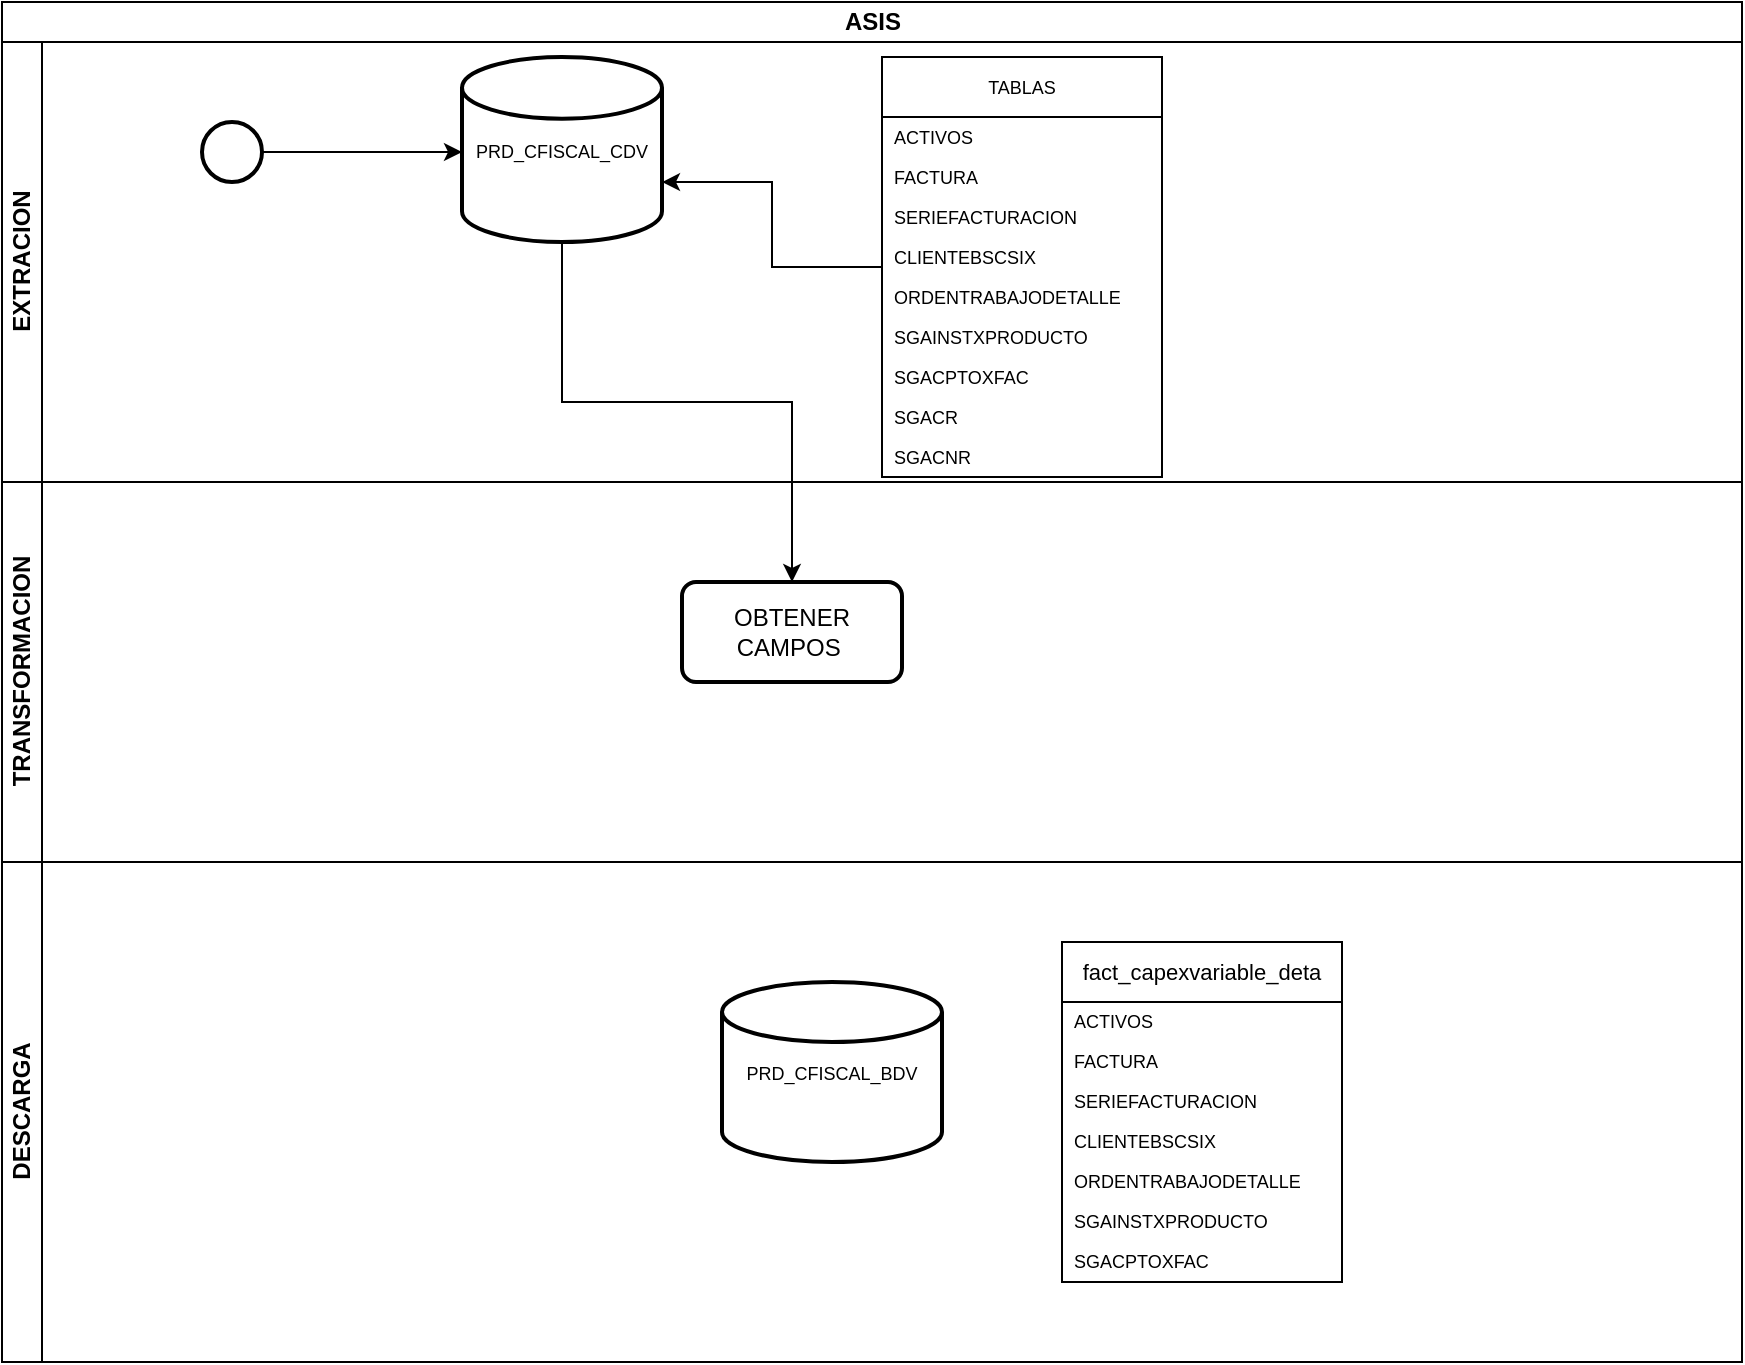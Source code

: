<mxfile version="23.1.1" type="github">
  <diagram name="Página-1" id="mMtfup4WZqE7pRhy31zm">
    <mxGraphModel dx="1877" dy="1699" grid="1" gridSize="10" guides="1" tooltips="1" connect="1" arrows="1" fold="1" page="1" pageScale="1" pageWidth="827" pageHeight="1169" math="0" shadow="0">
      <root>
        <mxCell id="0" />
        <mxCell id="1" parent="0" />
        <mxCell id="1--nxBi8rw1qsYLe53P2-4" value="ASIS" style="swimlane;childLayout=stackLayout;resizeParent=1;resizeParentMax=0;horizontal=1;startSize=20;horizontalStack=0;html=1;" vertex="1" parent="1">
          <mxGeometry x="-130" y="-90" width="870" height="680" as="geometry" />
        </mxCell>
        <mxCell id="1--nxBi8rw1qsYLe53P2-5" value="EXTRACION" style="swimlane;startSize=20;horizontal=0;html=1;fontSize=12;" vertex="1" parent="1--nxBi8rw1qsYLe53P2-4">
          <mxGeometry y="20" width="870" height="220" as="geometry" />
        </mxCell>
        <mxCell id="1--nxBi8rw1qsYLe53P2-22" style="edgeStyle=orthogonalEdgeStyle;rounded=0;orthogonalLoop=1;jettySize=auto;html=1;" edge="1" parent="1--nxBi8rw1qsYLe53P2-5" source="1--nxBi8rw1qsYLe53P2-10">
          <mxGeometry relative="1" as="geometry">
            <mxPoint x="230" y="55" as="targetPoint" />
          </mxGeometry>
        </mxCell>
        <mxCell id="1--nxBi8rw1qsYLe53P2-10" value="" style="strokeWidth=2;html=1;shape=mxgraph.flowchart.start_2;whiteSpace=wrap;" vertex="1" parent="1--nxBi8rw1qsYLe53P2-5">
          <mxGeometry x="100" y="40" width="30" height="30" as="geometry" />
        </mxCell>
        <mxCell id="1--nxBi8rw1qsYLe53P2-28" value="&lt;font style=&quot;font-size: 9px;&quot;&gt;PRD_CFISCAL_CDV&lt;/font&gt;" style="strokeWidth=2;html=1;shape=mxgraph.flowchart.database;whiteSpace=wrap;" vertex="1" parent="1--nxBi8rw1qsYLe53P2-5">
          <mxGeometry x="230" y="7.5" width="100" height="92.5" as="geometry" />
        </mxCell>
        <mxCell id="1--nxBi8rw1qsYLe53P2-35" value="TABLAS" style="swimlane;fontStyle=0;childLayout=stackLayout;horizontal=1;startSize=30;horizontalStack=0;resizeParent=1;resizeParentMax=0;resizeLast=0;collapsible=1;marginBottom=0;whiteSpace=wrap;html=1;fontSize=9;" vertex="1" parent="1--nxBi8rw1qsYLe53P2-5">
          <mxGeometry x="440" y="7.5" width="140" height="210" as="geometry">
            <mxRectangle x="390" y="30" width="90" height="30" as="alternateBounds" />
          </mxGeometry>
        </mxCell>
        <mxCell id="1--nxBi8rw1qsYLe53P2-36" value="ACTIVOS" style="text;strokeColor=none;fillColor=none;align=left;verticalAlign=middle;spacingLeft=4;spacingRight=4;overflow=hidden;points=[[0,0.5],[1,0.5]];portConstraint=eastwest;rotatable=0;whiteSpace=wrap;html=1;fontSize=9;" vertex="1" parent="1--nxBi8rw1qsYLe53P2-35">
          <mxGeometry y="30" width="140" height="20" as="geometry" />
        </mxCell>
        <mxCell id="1--nxBi8rw1qsYLe53P2-37" value="FACTURA" style="text;strokeColor=none;fillColor=none;align=left;verticalAlign=middle;spacingLeft=4;spacingRight=4;overflow=hidden;points=[[0,0.5],[1,0.5]];portConstraint=eastwest;rotatable=0;whiteSpace=wrap;html=1;fontSize=9;" vertex="1" parent="1--nxBi8rw1qsYLe53P2-35">
          <mxGeometry y="50" width="140" height="20" as="geometry" />
        </mxCell>
        <mxCell id="1--nxBi8rw1qsYLe53P2-38" value="SERIEFACTURACION" style="text;strokeColor=none;fillColor=none;align=left;verticalAlign=middle;spacingLeft=4;spacingRight=4;overflow=hidden;points=[[0,0.5],[1,0.5]];portConstraint=eastwest;rotatable=0;whiteSpace=wrap;html=1;fontSize=9;" vertex="1" parent="1--nxBi8rw1qsYLe53P2-35">
          <mxGeometry y="70" width="140" height="20" as="geometry" />
        </mxCell>
        <mxCell id="1--nxBi8rw1qsYLe53P2-39" value="CLIENTEBSCSIX" style="text;strokeColor=none;fillColor=none;align=left;verticalAlign=middle;spacingLeft=4;spacingRight=4;overflow=hidden;points=[[0,0.5],[1,0.5]];portConstraint=eastwest;rotatable=0;whiteSpace=wrap;html=1;fontSize=9;" vertex="1" parent="1--nxBi8rw1qsYLe53P2-35">
          <mxGeometry y="90" width="140" height="20" as="geometry" />
        </mxCell>
        <mxCell id="1--nxBi8rw1qsYLe53P2-40" value="ORDENTRABAJODETALLE" style="text;strokeColor=none;fillColor=none;align=left;verticalAlign=middle;spacingLeft=4;spacingRight=4;overflow=hidden;points=[[0,0.5],[1,0.5]];portConstraint=eastwest;rotatable=0;whiteSpace=wrap;html=1;fontSize=9;" vertex="1" parent="1--nxBi8rw1qsYLe53P2-35">
          <mxGeometry y="110" width="140" height="20" as="geometry" />
        </mxCell>
        <mxCell id="1--nxBi8rw1qsYLe53P2-50" value="SGAINSTXPRODUCTO" style="text;strokeColor=none;fillColor=none;align=left;verticalAlign=middle;spacingLeft=4;spacingRight=4;overflow=hidden;points=[[0,0.5],[1,0.5]];portConstraint=eastwest;rotatable=0;whiteSpace=wrap;html=1;fontSize=9;" vertex="1" parent="1--nxBi8rw1qsYLe53P2-35">
          <mxGeometry y="130" width="140" height="20" as="geometry" />
        </mxCell>
        <mxCell id="1--nxBi8rw1qsYLe53P2-51" value="SGACPTOXFAC" style="text;strokeColor=none;fillColor=none;align=left;verticalAlign=middle;spacingLeft=4;spacingRight=4;overflow=hidden;points=[[0,0.5],[1,0.5]];portConstraint=eastwest;rotatable=0;whiteSpace=wrap;html=1;fontSize=9;" vertex="1" parent="1--nxBi8rw1qsYLe53P2-35">
          <mxGeometry y="150" width="140" height="20" as="geometry" />
        </mxCell>
        <mxCell id="1--nxBi8rw1qsYLe53P2-52" value="SGACR" style="text;strokeColor=none;fillColor=none;align=left;verticalAlign=middle;spacingLeft=4;spacingRight=4;overflow=hidden;points=[[0,0.5],[1,0.5]];portConstraint=eastwest;rotatable=0;whiteSpace=wrap;html=1;fontSize=9;" vertex="1" parent="1--nxBi8rw1qsYLe53P2-35">
          <mxGeometry y="170" width="140" height="20" as="geometry" />
        </mxCell>
        <mxCell id="1--nxBi8rw1qsYLe53P2-53" value="SGACNR" style="text;strokeColor=none;fillColor=none;align=left;verticalAlign=middle;spacingLeft=4;spacingRight=4;overflow=hidden;points=[[0,0.5],[1,0.5]];portConstraint=eastwest;rotatable=0;whiteSpace=wrap;html=1;fontSize=9;" vertex="1" parent="1--nxBi8rw1qsYLe53P2-35">
          <mxGeometry y="190" width="140" height="20" as="geometry" />
        </mxCell>
        <mxCell id="1--nxBi8rw1qsYLe53P2-41" style="edgeStyle=orthogonalEdgeStyle;rounded=0;orthogonalLoop=1;jettySize=auto;html=1;entryX=1;entryY=0.676;entryDx=0;entryDy=0;entryPerimeter=0;" edge="1" parent="1--nxBi8rw1qsYLe53P2-5" source="1--nxBi8rw1qsYLe53P2-35" target="1--nxBi8rw1qsYLe53P2-28">
          <mxGeometry relative="1" as="geometry" />
        </mxCell>
        <mxCell id="1--nxBi8rw1qsYLe53P2-6" value="TRANSFORMACION" style="swimlane;startSize=20;horizontal=0;html=1;" vertex="1" parent="1--nxBi8rw1qsYLe53P2-4">
          <mxGeometry y="240" width="870" height="190" as="geometry" />
        </mxCell>
        <mxCell id="1--nxBi8rw1qsYLe53P2-29" value="OBTENER CAMPOS&amp;nbsp;" style="rounded=1;whiteSpace=wrap;html=1;absoluteArcSize=1;arcSize=14;strokeWidth=2;" vertex="1" parent="1--nxBi8rw1qsYLe53P2-6">
          <mxGeometry x="340" y="50" width="110" height="50" as="geometry" />
        </mxCell>
        <mxCell id="1--nxBi8rw1qsYLe53P2-7" value="DESCARGA" style="swimlane;startSize=20;horizontal=0;html=1;" vertex="1" parent="1--nxBi8rw1qsYLe53P2-4">
          <mxGeometry y="430" width="870" height="250" as="geometry" />
        </mxCell>
        <mxCell id="1--nxBi8rw1qsYLe53P2-13" value="&lt;font style=&quot;font-size: 9px;&quot;&gt;PRD_CFISCAL_BDV&lt;/font&gt;" style="strokeWidth=2;html=1;shape=mxgraph.flowchart.database;whiteSpace=wrap;" vertex="1" parent="1--nxBi8rw1qsYLe53P2-7">
          <mxGeometry x="360" y="60" width="110" height="90" as="geometry" />
        </mxCell>
        <mxCell id="1--nxBi8rw1qsYLe53P2-58" value="&lt;font style=&quot;font-size: 11px;&quot;&gt;fact_capexvariable_deta&lt;/font&gt;" style="swimlane;fontStyle=0;childLayout=stackLayout;horizontal=1;startSize=30;horizontalStack=0;resizeParent=1;resizeParentMax=0;resizeLast=0;collapsible=1;marginBottom=0;whiteSpace=wrap;html=1;fontSize=9;" vertex="1" parent="1--nxBi8rw1qsYLe53P2-7">
          <mxGeometry x="530" y="40" width="140" height="170" as="geometry">
            <mxRectangle x="390" y="30" width="90" height="30" as="alternateBounds" />
          </mxGeometry>
        </mxCell>
        <mxCell id="1--nxBi8rw1qsYLe53P2-59" value="ACTIVOS" style="text;strokeColor=none;fillColor=none;align=left;verticalAlign=middle;spacingLeft=4;spacingRight=4;overflow=hidden;points=[[0,0.5],[1,0.5]];portConstraint=eastwest;rotatable=0;whiteSpace=wrap;html=1;fontSize=9;" vertex="1" parent="1--nxBi8rw1qsYLe53P2-58">
          <mxGeometry y="30" width="140" height="20" as="geometry" />
        </mxCell>
        <mxCell id="1--nxBi8rw1qsYLe53P2-60" value="FACTURA" style="text;strokeColor=none;fillColor=none;align=left;verticalAlign=middle;spacingLeft=4;spacingRight=4;overflow=hidden;points=[[0,0.5],[1,0.5]];portConstraint=eastwest;rotatable=0;whiteSpace=wrap;html=1;fontSize=9;" vertex="1" parent="1--nxBi8rw1qsYLe53P2-58">
          <mxGeometry y="50" width="140" height="20" as="geometry" />
        </mxCell>
        <mxCell id="1--nxBi8rw1qsYLe53P2-61" value="SERIEFACTURACION" style="text;strokeColor=none;fillColor=none;align=left;verticalAlign=middle;spacingLeft=4;spacingRight=4;overflow=hidden;points=[[0,0.5],[1,0.5]];portConstraint=eastwest;rotatable=0;whiteSpace=wrap;html=1;fontSize=9;" vertex="1" parent="1--nxBi8rw1qsYLe53P2-58">
          <mxGeometry y="70" width="140" height="20" as="geometry" />
        </mxCell>
        <mxCell id="1--nxBi8rw1qsYLe53P2-62" value="CLIENTEBSCSIX" style="text;strokeColor=none;fillColor=none;align=left;verticalAlign=middle;spacingLeft=4;spacingRight=4;overflow=hidden;points=[[0,0.5],[1,0.5]];portConstraint=eastwest;rotatable=0;whiteSpace=wrap;html=1;fontSize=9;" vertex="1" parent="1--nxBi8rw1qsYLe53P2-58">
          <mxGeometry y="90" width="140" height="20" as="geometry" />
        </mxCell>
        <mxCell id="1--nxBi8rw1qsYLe53P2-63" value="ORDENTRABAJODETALLE" style="text;strokeColor=none;fillColor=none;align=left;verticalAlign=middle;spacingLeft=4;spacingRight=4;overflow=hidden;points=[[0,0.5],[1,0.5]];portConstraint=eastwest;rotatable=0;whiteSpace=wrap;html=1;fontSize=9;" vertex="1" parent="1--nxBi8rw1qsYLe53P2-58">
          <mxGeometry y="110" width="140" height="20" as="geometry" />
        </mxCell>
        <mxCell id="1--nxBi8rw1qsYLe53P2-64" value="SGAINSTXPRODUCTO" style="text;strokeColor=none;fillColor=none;align=left;verticalAlign=middle;spacingLeft=4;spacingRight=4;overflow=hidden;points=[[0,0.5],[1,0.5]];portConstraint=eastwest;rotatable=0;whiteSpace=wrap;html=1;fontSize=9;" vertex="1" parent="1--nxBi8rw1qsYLe53P2-58">
          <mxGeometry y="130" width="140" height="20" as="geometry" />
        </mxCell>
        <mxCell id="1--nxBi8rw1qsYLe53P2-65" value="SGACPTOXFAC" style="text;strokeColor=none;fillColor=none;align=left;verticalAlign=middle;spacingLeft=4;spacingRight=4;overflow=hidden;points=[[0,0.5],[1,0.5]];portConstraint=eastwest;rotatable=0;whiteSpace=wrap;html=1;fontSize=9;" vertex="1" parent="1--nxBi8rw1qsYLe53P2-58">
          <mxGeometry y="150" width="140" height="20" as="geometry" />
        </mxCell>
        <mxCell id="1--nxBi8rw1qsYLe53P2-42" style="edgeStyle=orthogonalEdgeStyle;rounded=0;orthogonalLoop=1;jettySize=auto;html=1;" edge="1" parent="1--nxBi8rw1qsYLe53P2-4" source="1--nxBi8rw1qsYLe53P2-28" target="1--nxBi8rw1qsYLe53P2-29">
          <mxGeometry relative="1" as="geometry">
            <Array as="points">
              <mxPoint x="280" y="200" />
              <mxPoint x="395" y="200" />
            </Array>
          </mxGeometry>
        </mxCell>
      </root>
    </mxGraphModel>
  </diagram>
</mxfile>
